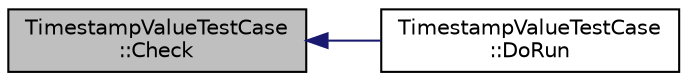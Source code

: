 digraph "TimestampValueTestCase::Check"
{
  edge [fontname="Helvetica",fontsize="10",labelfontname="Helvetica",labelfontsize="10"];
  node [fontname="Helvetica",fontsize="10",shape=record];
  rankdir="LR";
  Node1 [label="TimestampValueTestCase\l::Check",height=0.2,width=0.4,color="black", fillcolor="grey75", style="filled", fontcolor="black"];
  Node1 -> Node2 [dir="back",color="midnightblue",fontsize="10",style="solid"];
  Node2 [label="TimestampValueTestCase\l::DoRun",height=0.2,width=0.4,color="black", fillcolor="white", style="filled",URL="$df/df9/classTimestampValueTestCase.html#a48b224edb77d5b964c265a694583ea57",tooltip="Implementation to actually run this TestCase. "];
}
